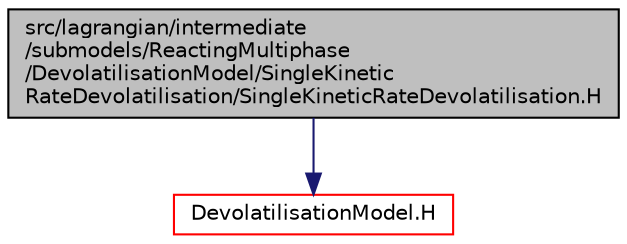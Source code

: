 digraph "src/lagrangian/intermediate/submodels/ReactingMultiphase/DevolatilisationModel/SingleKineticRateDevolatilisation/SingleKineticRateDevolatilisation.H"
{
  bgcolor="transparent";
  edge [fontname="Helvetica",fontsize="10",labelfontname="Helvetica",labelfontsize="10"];
  node [fontname="Helvetica",fontsize="10",shape=record];
  Node1 [label="src/lagrangian/intermediate\l/submodels/ReactingMultiphase\l/DevolatilisationModel/SingleKinetic\lRateDevolatilisation/SingleKineticRateDevolatilisation.H",height=0.2,width=0.4,color="black", fillcolor="grey75", style="filled", fontcolor="black"];
  Node1 -> Node2 [color="midnightblue",fontsize="10",style="solid",fontname="Helvetica"];
  Node2 [label="DevolatilisationModel.H",height=0.2,width=0.4,color="red",URL="$a06949.html"];
}
